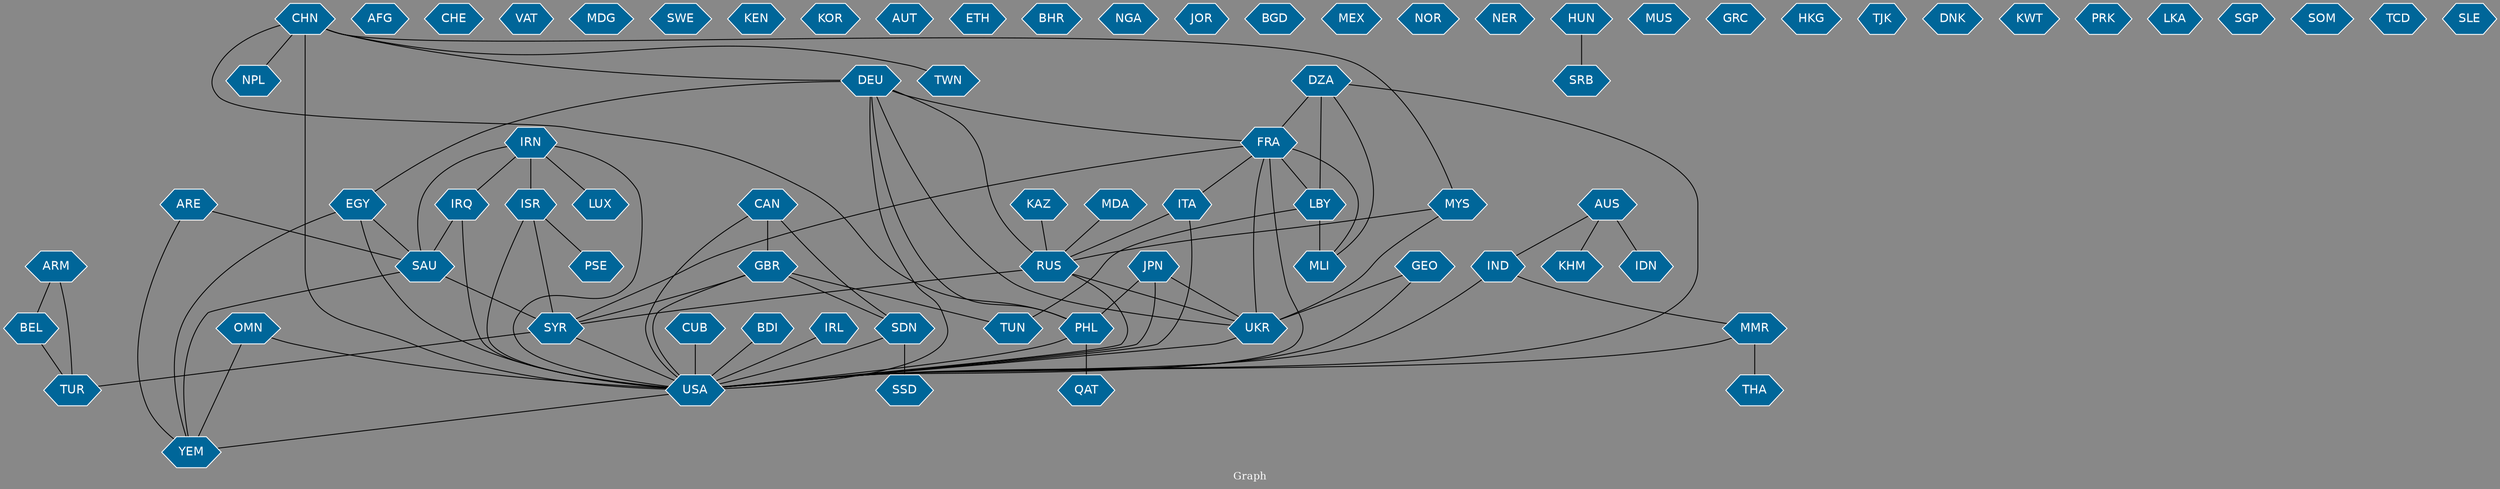 // Countries together in item graph
graph {
	graph [bgcolor="#888888" fontcolor=white fontsize=12 label="Graph" outputorder=edgesfirst overlap=prism]
	node [color=white fillcolor="#006699" fontcolor=white fontname=Helvetica shape=hexagon style=filled]
	edge [arrowhead=open color=black fontcolor=white fontname=Courier fontsize=12]
		GBR [label=GBR]
		AFG [label=AFG]
		UKR [label=UKR]
		ARE [label=ARE]
		IND [label=IND]
		MYS [label=MYS]
		USA [label=USA]
		JPN [label=JPN]
		EGY [label=EGY]
		SYR [label=SYR]
		SAU [label=SAU]
		YEM [label=YEM]
		OMN [label=OMN]
		TUR [label=TUR]
		IDN [label=IDN]
		AUS [label=AUS]
		CHE [label=CHE]
		RUS [label=RUS]
		IRN [label=IRN]
		VAT [label=VAT]
		CHN [label=CHN]
		MDG [label=MDG]
		SWE [label=SWE]
		ISR [label=ISR]
		TUN [label=TUN]
		KEN [label=KEN]
		NPL [label=NPL]
		SSD [label=SSD]
		SDN [label=SDN]
		PHL [label=PHL]
		KOR [label=KOR]
		CUB [label=CUB]
		LUX [label=LUX]
		AUT [label=AUT]
		ETH [label=ETH]
		MMR [label=MMR]
		FRA [label=FRA]
		BDI [label=BDI]
		BHR [label=BHR]
		NGA [label=NGA]
		MLI [label=MLI]
		DEU [label=DEU]
		JOR [label=JOR]
		BGD [label=BGD]
		ITA [label=ITA]
		PSE [label=PSE]
		MEX [label=MEX]
		IRL [label=IRL]
		NOR [label=NOR]
		NER [label=NER]
		DZA [label=DZA]
		GEO [label=GEO]
		SRB [label=SRB]
		HUN [label=HUN]
		MUS [label=MUS]
		CAN [label=CAN]
		KHM [label=KHM]
		KAZ [label=KAZ]
		THA [label=THA]
		IRQ [label=IRQ]
		TWN [label=TWN]
		GRC [label=GRC]
		HKG [label=HKG]
		LBY [label=LBY]
		TJK [label=TJK]
		DNK [label=DNK]
		KWT [label=KWT]
		MDA [label=MDA]
		PRK [label=PRK]
		LKA [label=LKA]
		QAT [label=QAT]
		ARM [label=ARM]
		BEL [label=BEL]
		SGP [label=SGP]
		SOM [label=SOM]
		TCD [label=TCD]
		SLE [label=SLE]
			SYR -- TUR [weight=1]
			CHN -- NPL [weight=1]
			CAN -- USA [weight=1]
			SAU -- YEM [weight=3]
			CAN -- GBR [weight=1]
			CAN -- SDN [weight=1]
			GBR -- TUN [weight=1]
			PHL -- QAT [weight=1]
			LBY -- TUN [weight=1]
			LBY -- MLI [weight=1]
			ITA -- RUS [weight=1]
			ARM -- TUR [weight=1]
			MYS -- RUS [weight=1]
			IRN -- LUX [weight=1]
			JPN -- PHL [weight=3]
			CHN -- DEU [weight=1]
			IRN -- ISR [weight=2]
			SDN -- SSD [weight=2]
			USA -- YEM [weight=1]
			FRA -- MLI [weight=2]
			SAU -- SYR [weight=1]
			AUS -- KHM [weight=1]
			DEU -- RUS [weight=1]
			JPN -- USA [weight=2]
			CHN -- USA [weight=5]
			DEU -- PHL [weight=1]
			MMR -- USA [weight=1]
			EGY -- YEM [weight=1]
			RUS -- SYR [weight=1]
			IND -- USA [weight=1]
			OMN -- USA [weight=1]
			CHN -- TWN [weight=1]
			DZA -- FRA [weight=2]
			ARM -- BEL [weight=1]
			EGY -- USA [weight=1]
			DEU -- EGY [weight=1]
			UKR -- USA [weight=1]
			IRQ -- SAU [weight=1]
			ISR -- USA [weight=1]
			GEO -- USA [weight=1]
			MYS -- UKR [weight=1]
			DZA -- USA [weight=1]
			DZA -- MLI [weight=1]
			GBR -- SYR [weight=1]
			GBR -- SDN [weight=1]
			FRA -- USA [weight=1]
			DEU -- FRA [weight=1]
			ISR -- PSE [weight=3]
			PHL -- USA [weight=1]
			ARE -- SAU [weight=1]
			CUB -- USA [weight=2]
			IRN -- IRQ [weight=1]
			DZA -- LBY [weight=1]
			FRA -- SYR [weight=1]
			CHN -- PHL [weight=2]
			RUS -- UKR [weight=4]
			ITA -- USA [weight=1]
			IRN -- USA [weight=2]
			GEO -- UKR [weight=1]
			IRN -- SAU [weight=1]
			BDI -- USA [weight=1]
			GBR -- USA [weight=1]
			SDN -- USA [weight=1]
			SYR -- USA [weight=1]
			DEU -- UKR [weight=1]
			OMN -- YEM [weight=1]
			EGY -- SAU [weight=1]
			KAZ -- RUS [weight=1]
			IND -- MMR [weight=1]
			ISR -- SYR [weight=1]
			HUN -- SRB [weight=1]
			IRQ -- USA [weight=1]
			JPN -- UKR [weight=1]
			AUS -- IDN [weight=2]
			AUS -- IND [weight=1]
			IRL -- USA [weight=1]
			MDA -- RUS [weight=1]
			MMR -- THA [weight=1]
			BEL -- TUR [weight=1]
			RUS -- USA [weight=2]
			DEU -- USA [weight=1]
			FRA -- ITA [weight=1]
			CHN -- MYS [weight=1]
			ARE -- YEM [weight=1]
			FRA -- UKR [weight=1]
			FRA -- LBY [weight=1]
}